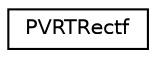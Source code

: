 digraph "Graphical Class Hierarchy"
{
  edge [fontname="Helvetica",fontsize="10",labelfontname="Helvetica",labelfontsize="10"];
  node [fontname="Helvetica",fontsize="10",shape=record];
  rankdir="LR";
  Node1 [label="PVRTRectf",height=0.2,width=0.4,color="black", fillcolor="white", style="filled",URL="$struct_p_v_r_t_rectf.html"];
}
